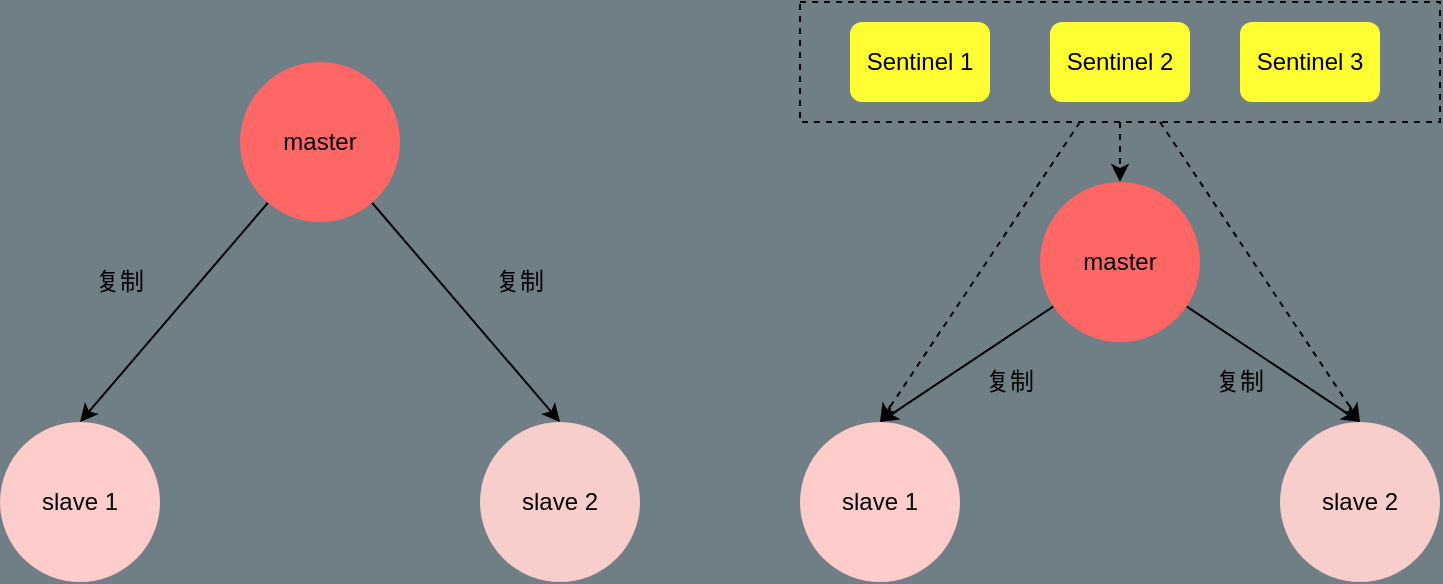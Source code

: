 <mxfile version="12.2.2" type="device" pages="1"><diagram id="5ED_rhyNhZxboKZmohY5" name="第 1 页"><mxGraphModel dx="1008" dy="594" grid="1" gridSize="10" guides="1" tooltips="1" connect="1" arrows="1" fold="1" page="1" pageScale="1" pageWidth="1169" pageHeight="827" background="#707E86" math="0" shadow="0"><root><mxCell id="0"/><mxCell id="1" parent="0"/><mxCell id="xm3ZWo9qRaOKpXxqEA9x-4" style="rounded=0;orthogonalLoop=1;jettySize=auto;html=1;entryX=0.5;entryY=0;entryDx=0;entryDy=0;" parent="1" source="xm3ZWo9qRaOKpXxqEA9x-1" target="xm3ZWo9qRaOKpXxqEA9x-2" edge="1"><mxGeometry relative="1" as="geometry"/></mxCell><mxCell id="xm3ZWo9qRaOKpXxqEA9x-5" style="edgeStyle=none;rounded=0;orthogonalLoop=1;jettySize=auto;html=1;entryX=0.5;entryY=0;entryDx=0;entryDy=0;" parent="1" source="xm3ZWo9qRaOKpXxqEA9x-1" target="xm3ZWo9qRaOKpXxqEA9x-3" edge="1"><mxGeometry relative="1" as="geometry"/></mxCell><mxCell id="xm3ZWo9qRaOKpXxqEA9x-1" value="master" style="ellipse;whiteSpace=wrap;html=1;aspect=fixed;strokeColor=none;fillColor=#FF6666;" parent="1" vertex="1"><mxGeometry x="240" y="100" width="80" height="80" as="geometry"/></mxCell><mxCell id="xm3ZWo9qRaOKpXxqEA9x-2" value="slave 1" style="ellipse;whiteSpace=wrap;html=1;aspect=fixed;strokeColor=none;fillColor=#FFCCCC;" parent="1" vertex="1"><mxGeometry x="120" y="280" width="80" height="80" as="geometry"/></mxCell><mxCell id="xm3ZWo9qRaOKpXxqEA9x-3" value="slave 2" style="ellipse;whiteSpace=wrap;html=1;aspect=fixed;fillColor=#F8CECC;strokeColor=none;" parent="1" vertex="1"><mxGeometry x="360" y="280" width="80" height="80" as="geometry"/></mxCell><mxCell id="xm3ZWo9qRaOKpXxqEA9x-6" value="复制" style="text;html=1;strokeColor=none;fillColor=none;align=center;verticalAlign=middle;whiteSpace=wrap;rounded=0;" parent="1" vertex="1"><mxGeometry x="160" y="200" width="40" height="20" as="geometry"/></mxCell><mxCell id="xm3ZWo9qRaOKpXxqEA9x-7" value="复制" style="text;html=1;strokeColor=none;fillColor=none;align=center;verticalAlign=middle;whiteSpace=wrap;rounded=0;" parent="1" vertex="1"><mxGeometry x="360" y="200" width="40" height="20" as="geometry"/></mxCell><mxCell id="xm3ZWo9qRaOKpXxqEA9x-8" style="rounded=0;orthogonalLoop=1;jettySize=auto;html=1;entryX=0.5;entryY=0;entryDx=0;entryDy=0;" parent="1" source="xm3ZWo9qRaOKpXxqEA9x-10" target="xm3ZWo9qRaOKpXxqEA9x-11" edge="1"><mxGeometry relative="1" as="geometry"/></mxCell><mxCell id="xm3ZWo9qRaOKpXxqEA9x-9" style="edgeStyle=none;rounded=0;orthogonalLoop=1;jettySize=auto;html=1;entryX=0.5;entryY=0;entryDx=0;entryDy=0;" parent="1" source="xm3ZWo9qRaOKpXxqEA9x-10" target="xm3ZWo9qRaOKpXxqEA9x-12" edge="1"><mxGeometry relative="1" as="geometry"/></mxCell><mxCell id="xm3ZWo9qRaOKpXxqEA9x-10" value="master" style="ellipse;whiteSpace=wrap;html=1;aspect=fixed;strokeColor=none;fillColor=#FF6666;" parent="1" vertex="1"><mxGeometry x="640" y="160" width="80" height="80" as="geometry"/></mxCell><mxCell id="xm3ZWo9qRaOKpXxqEA9x-11" value="slave 1" style="ellipse;whiteSpace=wrap;html=1;aspect=fixed;strokeColor=none;fillColor=#FFCCCC;" parent="1" vertex="1"><mxGeometry x="520" y="280" width="80" height="80" as="geometry"/></mxCell><mxCell id="xm3ZWo9qRaOKpXxqEA9x-12" value="slave 2" style="ellipse;whiteSpace=wrap;html=1;aspect=fixed;fillColor=#F8CECC;strokeColor=none;" parent="1" vertex="1"><mxGeometry x="760" y="280" width="80" height="80" as="geometry"/></mxCell><mxCell id="xm3ZWo9qRaOKpXxqEA9x-13" value="复制" style="text;html=1;strokeColor=none;fillColor=none;align=center;verticalAlign=middle;whiteSpace=wrap;rounded=0;" parent="1" vertex="1"><mxGeometry x="605" y="250" width="40" height="20" as="geometry"/></mxCell><mxCell id="xm3ZWo9qRaOKpXxqEA9x-14" value="复制" style="text;html=1;strokeColor=none;fillColor=none;align=center;verticalAlign=middle;whiteSpace=wrap;rounded=0;" parent="1" vertex="1"><mxGeometry x="720" y="250" width="40" height="20" as="geometry"/></mxCell><mxCell id="xm3ZWo9qRaOKpXxqEA9x-16" style="edgeStyle=none;rounded=0;orthogonalLoop=1;jettySize=auto;html=1;exitX=0.5;exitY=1;exitDx=0;exitDy=0;" parent="1" source="xm3ZWo9qRaOKpXxqEA9x-14" target="xm3ZWo9qRaOKpXxqEA9x-14" edge="1"><mxGeometry relative="1" as="geometry"/></mxCell><mxCell id="xm3ZWo9qRaOKpXxqEA9x-22" style="edgeStyle=none;rounded=0;orthogonalLoop=1;jettySize=auto;html=1;dashed=1;" parent="1" source="xm3ZWo9qRaOKpXxqEA9x-17" edge="1"><mxGeometry relative="1" as="geometry"><mxPoint x="560" y="280" as="targetPoint"/></mxGeometry></mxCell><mxCell id="xm3ZWo9qRaOKpXxqEA9x-23" style="edgeStyle=none;rounded=0;orthogonalLoop=1;jettySize=auto;html=1;entryX=0.5;entryY=0;entryDx=0;entryDy=0;dashed=1;" parent="1" source="xm3ZWo9qRaOKpXxqEA9x-17" target="xm3ZWo9qRaOKpXxqEA9x-12" edge="1"><mxGeometry relative="1" as="geometry"/></mxCell><mxCell id="xm3ZWo9qRaOKpXxqEA9x-25" style="edgeStyle=none;rounded=0;orthogonalLoop=1;jettySize=auto;html=1;entryX=0.5;entryY=0;entryDx=0;entryDy=0;dashed=1;" parent="1" source="xm3ZWo9qRaOKpXxqEA9x-17" target="xm3ZWo9qRaOKpXxqEA9x-10" edge="1"><mxGeometry relative="1" as="geometry"/></mxCell><mxCell id="xm3ZWo9qRaOKpXxqEA9x-17" value="" style="rounded=0;whiteSpace=wrap;html=1;fillColor=none;dashed=1;strokeWidth=1;perimeterSpacing=0;" parent="1" vertex="1"><mxGeometry x="520" y="70" width="320" height="60" as="geometry"/></mxCell><mxCell id="xm3ZWo9qRaOKpXxqEA9x-18" value="Sentinel 1" style="rounded=1;whiteSpace=wrap;html=1;dashed=1;strokeWidth=1;fillColor=#FFFF33;strokeColor=none;" parent="1" vertex="1"><mxGeometry x="545" y="80" width="70" height="40" as="geometry"/></mxCell><mxCell id="xm3ZWo9qRaOKpXxqEA9x-19" value="Sentinel 2" style="rounded=1;whiteSpace=wrap;html=1;dashed=1;strokeWidth=1;fillColor=#FFFF33;strokeColor=none;glass=0;comic=0;shadow=0;" parent="1" vertex="1"><mxGeometry x="645" y="80" width="70" height="40" as="geometry"/></mxCell><mxCell id="xm3ZWo9qRaOKpXxqEA9x-20" value="Sentinel 3" style="rounded=1;whiteSpace=wrap;html=1;dashed=1;strokeWidth=1;fillColor=#FFFF33;strokeColor=none;" parent="1" vertex="1"><mxGeometry x="740" y="80" width="70" height="40" as="geometry"/></mxCell></root></mxGraphModel></diagram></mxfile>